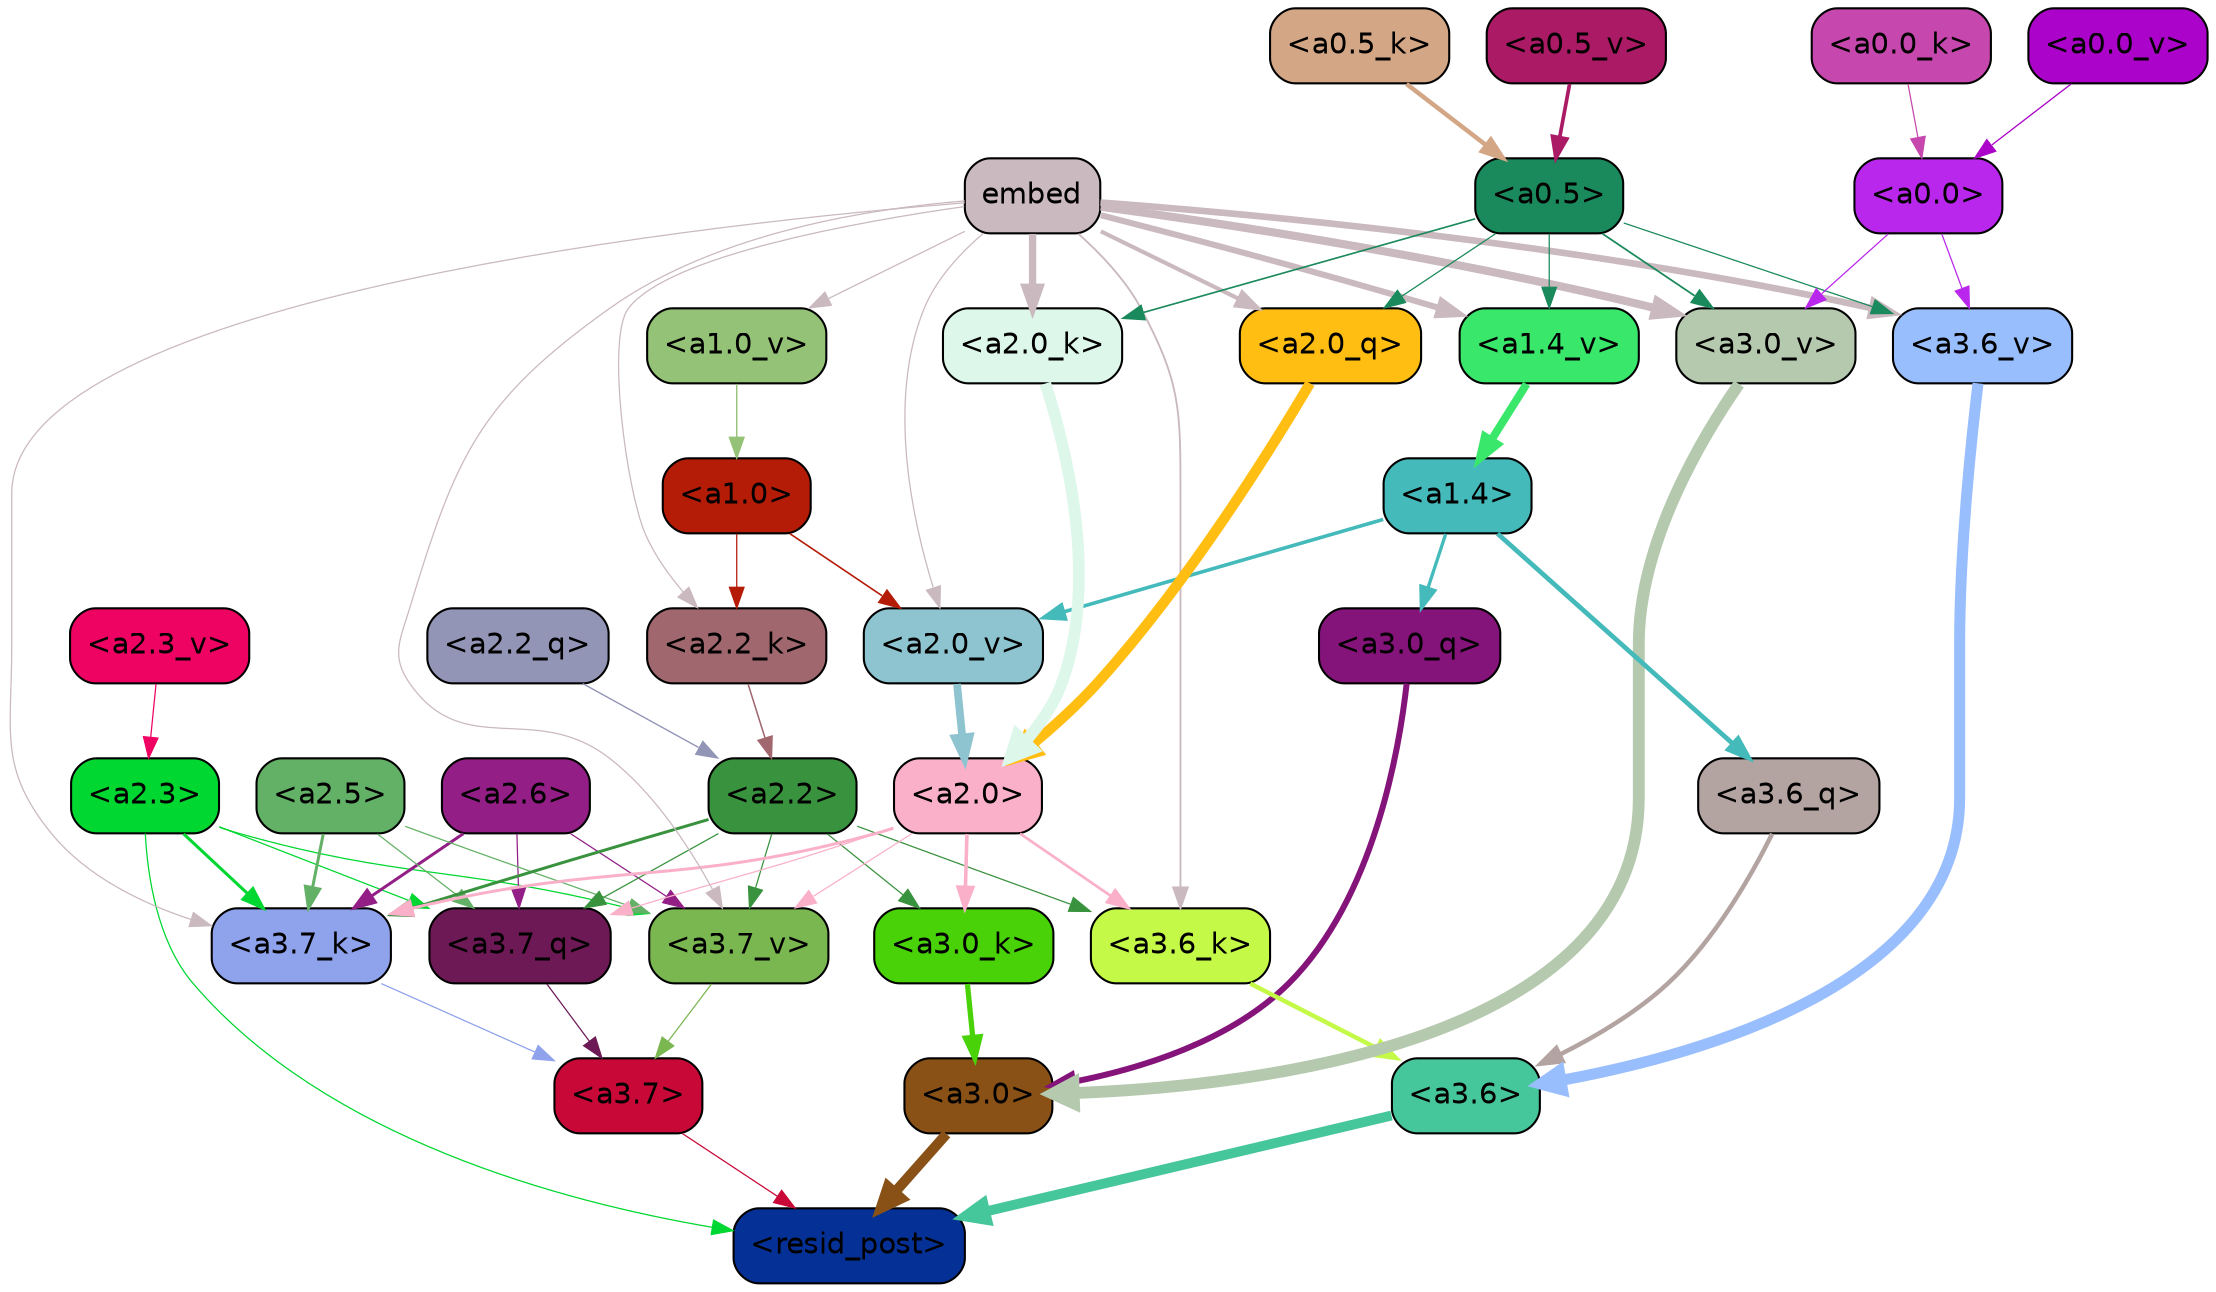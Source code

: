 strict digraph "" {
	graph [bgcolor=transparent,
		layout=dot,
		overlap=false,
		splines=true
	];
	"<a3.7>"	[color=black,
		fillcolor="#c80836",
		fontname=Helvetica,
		shape=box,
		style="filled, rounded"];
	"<resid_post>"	[color=black,
		fillcolor="#053197",
		fontname=Helvetica,
		shape=box,
		style="filled, rounded"];
	"<a3.7>" -> "<resid_post>"	[color="#c80836",
		penwidth=0.6];
	"<a3.6>"	[color=black,
		fillcolor="#46c69b",
		fontname=Helvetica,
		shape=box,
		style="filled, rounded"];
	"<a3.6>" -> "<resid_post>"	[color="#46c69b",
		penwidth=4.746312499046326];
	"<a3.0>"	[color=black,
		fillcolor="#895116",
		fontname=Helvetica,
		shape=box,
		style="filled, rounded"];
	"<a3.0>" -> "<resid_post>"	[color="#895116",
		penwidth=4.896343111991882];
	"<a2.3>"	[color=black,
		fillcolor="#00d730",
		fontname=Helvetica,
		shape=box,
		style="filled, rounded"];
	"<a2.3>" -> "<resid_post>"	[color="#00d730",
		penwidth=0.6];
	"<a3.7_q>"	[color=black,
		fillcolor="#6c1955",
		fontname=Helvetica,
		shape=box,
		style="filled, rounded"];
	"<a2.3>" -> "<a3.7_q>"	[color="#00d730",
		penwidth=0.6];
	"<a3.7_k>"	[color=black,
		fillcolor="#8fa2ec",
		fontname=Helvetica,
		shape=box,
		style="filled, rounded"];
	"<a2.3>" -> "<a3.7_k>"	[color="#00d730",
		penwidth=1.467104621231556];
	"<a3.7_v>"	[color=black,
		fillcolor="#7ab751",
		fontname=Helvetica,
		shape=box,
		style="filled, rounded"];
	"<a2.3>" -> "<a3.7_v>"	[color="#00d730",
		penwidth=0.6];
	"<a3.7_q>" -> "<a3.7>"	[color="#6c1955",
		penwidth=0.6];
	"<a3.6_q>"	[color=black,
		fillcolor="#b3a4a2",
		fontname=Helvetica,
		shape=box,
		style="filled, rounded"];
	"<a3.6_q>" -> "<a3.6>"	[color="#b3a4a2",
		penwidth=2.160832464694977];
	"<a3.0_q>"	[color=black,
		fillcolor="#84137a",
		fontname=Helvetica,
		shape=box,
		style="filled, rounded"];
	"<a3.0_q>" -> "<a3.0>"	[color="#84137a",
		penwidth=2.870753765106201];
	"<a3.7_k>" -> "<a3.7>"	[color="#8fa2ec",
		penwidth=0.6];
	"<a3.6_k>"	[color=black,
		fillcolor="#c5f947",
		fontname=Helvetica,
		shape=box,
		style="filled, rounded"];
	"<a3.6_k>" -> "<a3.6>"	[color="#c5f947",
		penwidth=2.13908451795578];
	"<a3.0_k>"	[color=black,
		fillcolor="#49d208",
		fontname=Helvetica,
		shape=box,
		style="filled, rounded"];
	"<a3.0_k>" -> "<a3.0>"	[color="#49d208",
		penwidth=2.520303964614868];
	"<a3.7_v>" -> "<a3.7>"	[color="#7ab751",
		penwidth=0.6];
	"<a3.6_v>"	[color=black,
		fillcolor="#99befd",
		fontname=Helvetica,
		shape=box,
		style="filled, rounded"];
	"<a3.6_v>" -> "<a3.6>"	[color="#99befd",
		penwidth=5.297133803367615];
	"<a3.0_v>"	[color=black,
		fillcolor="#b5c9ae",
		fontname=Helvetica,
		shape=box,
		style="filled, rounded"];
	"<a3.0_v>" -> "<a3.0>"	[color="#b5c9ae",
		penwidth=5.680712580680847];
	"<a2.6>"	[color=black,
		fillcolor="#931f86",
		fontname=Helvetica,
		shape=box,
		style="filled, rounded"];
	"<a2.6>" -> "<a3.7_q>"	[color="#931f86",
		penwidth=0.6];
	"<a2.6>" -> "<a3.7_k>"	[color="#931f86",
		penwidth=1.4453159049153328];
	"<a2.6>" -> "<a3.7_v>"	[color="#931f86",
		penwidth=0.6];
	"<a2.5>"	[color=black,
		fillcolor="#63b166",
		fontname=Helvetica,
		shape=box,
		style="filled, rounded"];
	"<a2.5>" -> "<a3.7_q>"	[color="#63b166",
		penwidth=0.6];
	"<a2.5>" -> "<a3.7_k>"	[color="#63b166",
		penwidth=1.4526091292500496];
	"<a2.5>" -> "<a3.7_v>"	[color="#63b166",
		penwidth=0.6];
	"<a2.2>"	[color=black,
		fillcolor="#39923d",
		fontname=Helvetica,
		shape=box,
		style="filled, rounded"];
	"<a2.2>" -> "<a3.7_q>"	[color="#39923d",
		penwidth=0.6];
	"<a2.2>" -> "<a3.7_k>"	[color="#39923d",
		penwidth=1.4310357049107552];
	"<a2.2>" -> "<a3.6_k>"	[color="#39923d",
		penwidth=0.6];
	"<a2.2>" -> "<a3.0_k>"	[color="#39923d",
		penwidth=0.6];
	"<a2.2>" -> "<a3.7_v>"	[color="#39923d",
		penwidth=0.6];
	"<a2.0>"	[color=black,
		fillcolor="#fbb0ca",
		fontname=Helvetica,
		shape=box,
		style="filled, rounded"];
	"<a2.0>" -> "<a3.7_q>"	[color="#fbb0ca",
		penwidth=0.6];
	"<a2.0>" -> "<a3.7_k>"	[color="#fbb0ca",
		penwidth=1.4314699843525887];
	"<a2.0>" -> "<a3.6_k>"	[color="#fbb0ca",
		penwidth=1.2950235605239868];
	"<a2.0>" -> "<a3.0_k>"	[color="#fbb0ca",
		penwidth=1.712992787361145];
	"<a2.0>" -> "<a3.7_v>"	[color="#fbb0ca",
		penwidth=0.6];
	"<a1.4>"	[color=black,
		fillcolor="#44babb",
		fontname=Helvetica,
		shape=box,
		style="filled, rounded"];
	"<a1.4>" -> "<a3.6_q>"	[color="#44babb",
		penwidth=2.2719132900238037];
	"<a1.4>" -> "<a3.0_q>"	[color="#44babb",
		penwidth=1.5932877659797668];
	"<a2.0_v>"	[color=black,
		fillcolor="#8dc4cf",
		fontname=Helvetica,
		shape=box,
		style="filled, rounded"];
	"<a1.4>" -> "<a2.0_v>"	[color="#44babb",
		penwidth=1.7291951477527618];
	embed	[color=black,
		fillcolor="#cab9bf",
		fontname=Helvetica,
		shape=box,
		style="filled, rounded"];
	embed -> "<a3.7_k>"	[color="#cab9bf",
		penwidth=0.6];
	embed -> "<a3.6_k>"	[color="#cab9bf",
		penwidth=0.891706109046936];
	embed -> "<a3.7_v>"	[color="#cab9bf",
		penwidth=0.6];
	embed -> "<a3.6_v>"	[color="#cab9bf",
		penwidth=3.1766927242279053];
	embed -> "<a3.0_v>"	[color="#cab9bf",
		penwidth=3.9005755856633186];
	"<a2.0_q>"	[color=black,
		fillcolor="#ffbe11",
		fontname=Helvetica,
		shape=box,
		style="filled, rounded"];
	embed -> "<a2.0_q>"	[color="#cab9bf",
		penwidth=1.9666987657546997];
	"<a2.2_k>"	[color=black,
		fillcolor="#a0676e",
		fontname=Helvetica,
		shape=box,
		style="filled, rounded"];
	embed -> "<a2.2_k>"	[color="#cab9bf",
		penwidth=0.6];
	"<a2.0_k>"	[color=black,
		fillcolor="#ddf7eb",
		fontname=Helvetica,
		shape=box,
		style="filled, rounded"];
	embed -> "<a2.0_k>"	[color="#cab9bf",
		penwidth=3.5067105293273926];
	embed -> "<a2.0_v>"	[color="#cab9bf",
		penwidth=0.6];
	"<a1.4_v>"	[color=black,
		fillcolor="#39e86b",
		fontname=Helvetica,
		shape=box,
		style="filled, rounded"];
	embed -> "<a1.4_v>"	[color="#cab9bf",
		penwidth=2.921818971633911];
	"<a1.0_v>"	[color=black,
		fillcolor="#94c276",
		fontname=Helvetica,
		shape=box,
		style="filled, rounded"];
	embed -> "<a1.0_v>"	[color="#cab9bf",
		penwidth=0.6];
	"<a0.5>"	[color=black,
		fillcolor="#1a895b",
		fontname=Helvetica,
		shape=box,
		style="filled, rounded"];
	"<a0.5>" -> "<a3.6_v>"	[color="#1a895b",
		penwidth=0.6];
	"<a0.5>" -> "<a3.0_v>"	[color="#1a895b",
		penwidth=0.8493617177009583];
	"<a0.5>" -> "<a2.0_q>"	[color="#1a895b",
		penwidth=0.6];
	"<a0.5>" -> "<a2.0_k>"	[color="#1a895b",
		penwidth=0.7897228002548218];
	"<a0.5>" -> "<a1.4_v>"	[color="#1a895b",
		penwidth=0.6];
	"<a0.0>"	[color=black,
		fillcolor="#ba27ec",
		fontname=Helvetica,
		shape=box,
		style="filled, rounded"];
	"<a0.0>" -> "<a3.6_v>"	[color="#ba27ec",
		penwidth=0.6];
	"<a0.0>" -> "<a3.0_v>"	[color="#ba27ec",
		penwidth=0.6];
	"<a2.2_q>"	[color=black,
		fillcolor="#9395b6",
		fontname=Helvetica,
		shape=box,
		style="filled, rounded"];
	"<a2.2_q>" -> "<a2.2>"	[color="#9395b6",
		penwidth=0.6677633281797171];
	"<a2.0_q>" -> "<a2.0>"	[color="#ffbe11",
		penwidth=4.966194009408355];
	"<a2.2_k>" -> "<a2.2>"	[color="#a0676e",
		penwidth=0.7399393804371357];
	"<a2.0_k>" -> "<a2.0>"	[color="#ddf7eb",
		penwidth=5.5817058570683];
	"<a2.3_v>"	[color=black,
		fillcolor="#ee0362",
		fontname=Helvetica,
		shape=box,
		style="filled, rounded"];
	"<a2.3_v>" -> "<a2.3>"	[color="#ee0362",
		penwidth=0.6];
	"<a2.0_v>" -> "<a2.0>"	[color="#8dc4cf",
		penwidth=3.7102378383278847];
	"<a1.0>"	[color=black,
		fillcolor="#b41c07",
		fontname=Helvetica,
		shape=box,
		style="filled, rounded"];
	"<a1.0>" -> "<a2.2_k>"	[color="#b41c07",
		penwidth=0.6];
	"<a1.0>" -> "<a2.0_v>"	[color="#b41c07",
		penwidth=0.7823128998279572];
	"<a1.4_v>" -> "<a1.4>"	[color="#39e86b",
		penwidth=3.84571635723114];
	"<a1.0_v>" -> "<a1.0>"	[color="#94c276",
		penwidth=0.6638844013214111];
	"<a0.5_k>"	[color=black,
		fillcolor="#d3a685",
		fontname=Helvetica,
		shape=box,
		style="filled, rounded"];
	"<a0.5_k>" -> "<a0.5>"	[color="#d3a685",
		penwidth=2.1505037546157837];
	"<a0.0_k>"	[color=black,
		fillcolor="#c647ad",
		fontname=Helvetica,
		shape=box,
		style="filled, rounded"];
	"<a0.0_k>" -> "<a0.0>"	[color="#c647ad",
		penwidth=0.6];
	"<a0.5_v>"	[color=black,
		fillcolor="#aa1a65",
		fontname=Helvetica,
		shape=box,
		style="filled, rounded"];
	"<a0.5_v>" -> "<a0.5>"	[color="#aa1a65",
		penwidth=1.769389271736145];
	"<a0.0_v>"	[color=black,
		fillcolor="#ab03c9",
		fontname=Helvetica,
		shape=box,
		style="filled, rounded"];
	"<a0.0_v>" -> "<a0.0>"	[color="#ab03c9",
		penwidth=0.6300240755081177];
}
